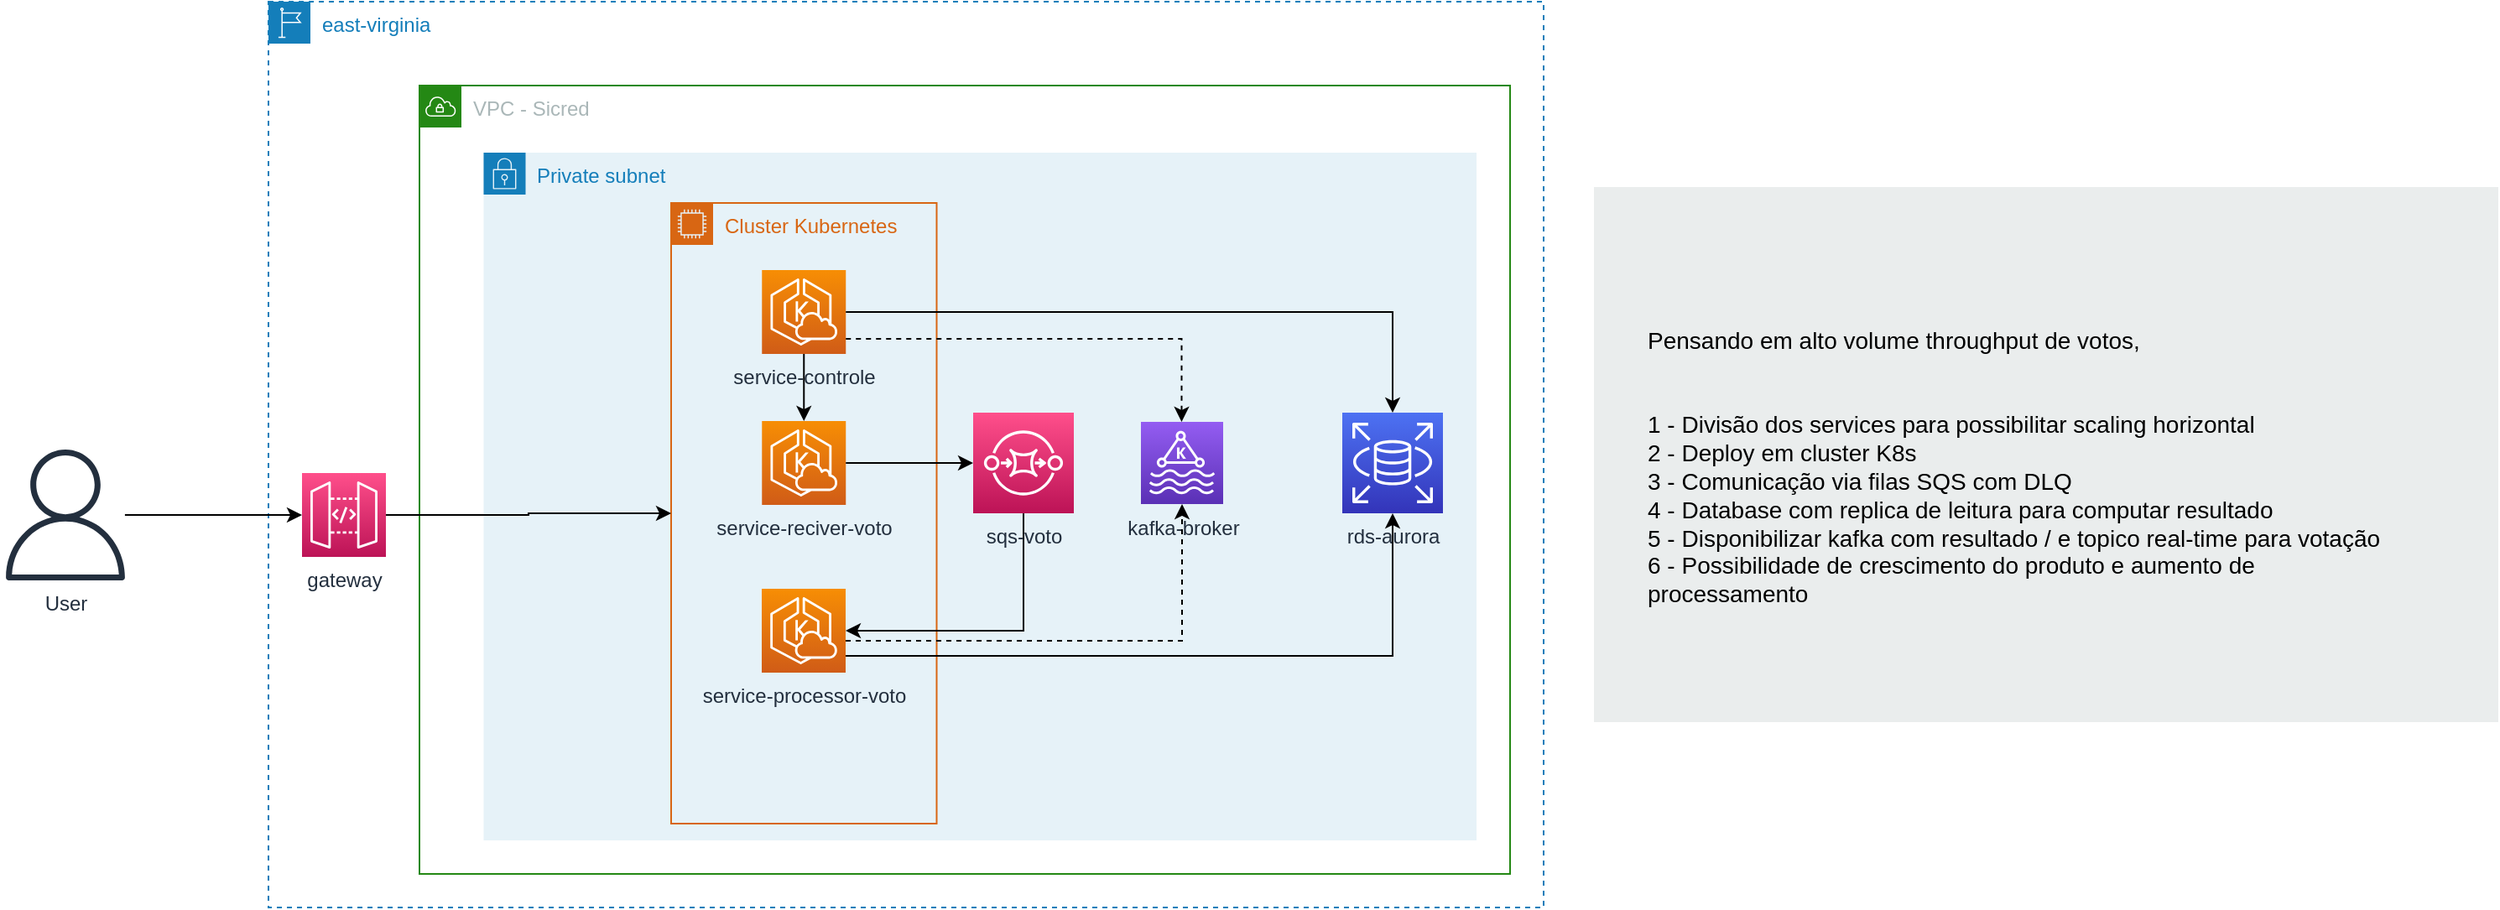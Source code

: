 <mxfile version="21.2.9" type="github">
  <diagram id="l5kEVt3YbBkV7pDMokmg" name="Página-2">
    <mxGraphModel dx="1687" dy="899" grid="1" gridSize="10" guides="1" tooltips="1" connect="1" arrows="1" fold="1" page="1" pageScale="1" pageWidth="827" pageHeight="1169" math="0" shadow="0">
      <root>
        <mxCell id="0" />
        <mxCell id="1" parent="0" />
        <mxCell id="tX1Yvi4Rgf9pde_puy43-1" value="" style="rounded=0;whiteSpace=wrap;html=1;fillColor=#EAEDED;fontSize=22;fontColor=#FFFFFF;strokeColor=none;labelBackgroundColor=none;" vertex="1" parent="1">
          <mxGeometry x="970" y="229.5" width="539" height="319" as="geometry" />
        </mxCell>
        <mxCell id="hyvYPS2E76F4ZWTRdmpd-5" value="east-virginia" style="points=[[0,0],[0.25,0],[0.5,0],[0.75,0],[1,0],[1,0.25],[1,0.5],[1,0.75],[1,1],[0.75,1],[0.5,1],[0.25,1],[0,1],[0,0.75],[0,0.5],[0,0.25]];outlineConnect=0;gradientColor=none;html=1;whiteSpace=wrap;fontSize=12;fontStyle=0;container=1;pointerEvents=0;collapsible=0;recursiveResize=0;shape=mxgraph.aws4.group;grIcon=mxgraph.aws4.group_region;strokeColor=#147EBA;fillColor=none;verticalAlign=top;align=left;spacingLeft=30;fontColor=#147EBA;dashed=1;" vertex="1" parent="1">
          <mxGeometry x="180" y="119" width="760" height="540" as="geometry" />
        </mxCell>
        <mxCell id="hyvYPS2E76F4ZWTRdmpd-6" value="VPC - Sicred" style="points=[[0,0],[0.25,0],[0.5,0],[0.75,0],[1,0],[1,0.25],[1,0.5],[1,0.75],[1,1],[0.75,1],[0.5,1],[0.25,1],[0,1],[0,0.75],[0,0.5],[0,0.25]];outlineConnect=0;gradientColor=none;html=1;whiteSpace=wrap;fontSize=12;fontStyle=0;container=1;pointerEvents=0;collapsible=0;recursiveResize=0;shape=mxgraph.aws4.group;grIcon=mxgraph.aws4.group_vpc;strokeColor=#248814;fillColor=none;verticalAlign=top;align=left;spacingLeft=30;fontColor=#AAB7B8;dashed=0;" vertex="1" parent="hyvYPS2E76F4ZWTRdmpd-5">
          <mxGeometry x="90" y="50" width="650" height="470" as="geometry" />
        </mxCell>
        <mxCell id="hyvYPS2E76F4ZWTRdmpd-7" value="Private subnet" style="points=[[0,0],[0.25,0],[0.5,0],[0.75,0],[1,0],[1,0.25],[1,0.5],[1,0.75],[1,1],[0.75,1],[0.5,1],[0.25,1],[0,1],[0,0.75],[0,0.5],[0,0.25]];outlineConnect=0;gradientColor=none;html=1;whiteSpace=wrap;fontSize=12;fontStyle=0;container=1;pointerEvents=0;collapsible=0;recursiveResize=0;shape=mxgraph.aws4.group;grIcon=mxgraph.aws4.group_security_group;grStroke=0;strokeColor=#147EBA;fillColor=#E6F2F8;verticalAlign=top;align=left;spacingLeft=30;fontColor=#147EBA;dashed=0;" vertex="1" parent="hyvYPS2E76F4ZWTRdmpd-6">
          <mxGeometry x="38.25" y="40" width="591.75" height="410" as="geometry" />
        </mxCell>
        <mxCell id="hyvYPS2E76F4ZWTRdmpd-10" value="Cluster Kubernetes" style="points=[[0,0],[0.25,0],[0.5,0],[0.75,0],[1,0],[1,0.25],[1,0.5],[1,0.75],[1,1],[0.75,1],[0.5,1],[0.25,1],[0,1],[0,0.75],[0,0.5],[0,0.25]];outlineConnect=0;gradientColor=none;html=1;whiteSpace=wrap;fontSize=12;fontStyle=0;container=1;pointerEvents=0;collapsible=0;recursiveResize=0;shape=mxgraph.aws4.group;grIcon=mxgraph.aws4.group_ec2_instance_contents;strokeColor=#D86613;fillColor=none;verticalAlign=top;align=left;spacingLeft=30;fontColor=#D86613;dashed=0;" vertex="1" parent="hyvYPS2E76F4ZWTRdmpd-7">
          <mxGeometry x="111.75" y="30" width="158.25" height="370" as="geometry" />
        </mxCell>
        <mxCell id="hyvYPS2E76F4ZWTRdmpd-15" style="edgeStyle=orthogonalEdgeStyle;rounded=0;orthogonalLoop=1;jettySize=auto;html=1;" edge="1" parent="hyvYPS2E76F4ZWTRdmpd-10" source="hyvYPS2E76F4ZWTRdmpd-11" target="hyvYPS2E76F4ZWTRdmpd-12">
          <mxGeometry relative="1" as="geometry" />
        </mxCell>
        <mxCell id="hyvYPS2E76F4ZWTRdmpd-11" value="service-controle" style="sketch=0;points=[[0,0,0],[0.25,0,0],[0.5,0,0],[0.75,0,0],[1,0,0],[0,1,0],[0.25,1,0],[0.5,1,0],[0.75,1,0],[1,1,0],[0,0.25,0],[0,0.5,0],[0,0.75,0],[1,0.25,0],[1,0.5,0],[1,0.75,0]];outlineConnect=0;fontColor=#232F3E;gradientColor=#F78E04;gradientDirection=north;fillColor=#D05C17;strokeColor=#ffffff;dashed=0;verticalLabelPosition=bottom;verticalAlign=top;align=center;html=1;fontSize=12;fontStyle=0;aspect=fixed;shape=mxgraph.aws4.resourceIcon;resIcon=mxgraph.aws4.eks_cloud;" vertex="1" parent="hyvYPS2E76F4ZWTRdmpd-10">
          <mxGeometry x="54.13" y="40" width="50" height="50" as="geometry" />
        </mxCell>
        <mxCell id="hyvYPS2E76F4ZWTRdmpd-12" value="service-reciver-voto" style="sketch=0;points=[[0,0,0],[0.25,0,0],[0.5,0,0],[0.75,0,0],[1,0,0],[0,1,0],[0.25,1,0],[0.5,1,0],[0.75,1,0],[1,1,0],[0,0.25,0],[0,0.5,0],[0,0.75,0],[1,0.25,0],[1,0.5,0],[1,0.75,0]];outlineConnect=0;fontColor=#232F3E;gradientColor=#F78E04;gradientDirection=north;fillColor=#D05C17;strokeColor=#ffffff;dashed=0;verticalLabelPosition=bottom;verticalAlign=top;align=center;html=1;fontSize=12;fontStyle=0;aspect=fixed;shape=mxgraph.aws4.resourceIcon;resIcon=mxgraph.aws4.eks_cloud;" vertex="1" parent="hyvYPS2E76F4ZWTRdmpd-10">
          <mxGeometry x="54.13" y="130" width="50" height="50" as="geometry" />
        </mxCell>
        <mxCell id="hyvYPS2E76F4ZWTRdmpd-13" value="service-processor-voto" style="sketch=0;points=[[0,0,0],[0.25,0,0],[0.5,0,0],[0.75,0,0],[1,0,0],[0,1,0],[0.25,1,0],[0.5,1,0],[0.75,1,0],[1,1,0],[0,0.25,0],[0,0.5,0],[0,0.75,0],[1,0.25,0],[1,0.5,0],[1,0.75,0]];outlineConnect=0;fontColor=#232F3E;gradientColor=#F78E04;gradientDirection=north;fillColor=#D05C17;strokeColor=#ffffff;dashed=0;verticalLabelPosition=bottom;verticalAlign=top;align=center;html=1;fontSize=12;fontStyle=0;aspect=fixed;shape=mxgraph.aws4.resourceIcon;resIcon=mxgraph.aws4.eks_cloud;" vertex="1" parent="hyvYPS2E76F4ZWTRdmpd-10">
          <mxGeometry x="54" y="230" width="50" height="50" as="geometry" />
        </mxCell>
        <mxCell id="hyvYPS2E76F4ZWTRdmpd-16" value="rds-aurora" style="sketch=0;points=[[0,0,0],[0.25,0,0],[0.5,0,0],[0.75,0,0],[1,0,0],[0,1,0],[0.25,1,0],[0.5,1,0],[0.75,1,0],[1,1,0],[0,0.25,0],[0,0.5,0],[0,0.75,0],[1,0.25,0],[1,0.5,0],[1,0.75,0]];outlineConnect=0;fontColor=#232F3E;gradientColor=#4D72F3;gradientDirection=north;fillColor=#3334B9;strokeColor=#ffffff;dashed=0;verticalLabelPosition=bottom;verticalAlign=top;align=center;html=1;fontSize=12;fontStyle=0;aspect=fixed;shape=mxgraph.aws4.resourceIcon;resIcon=mxgraph.aws4.rds;" vertex="1" parent="hyvYPS2E76F4ZWTRdmpd-7">
          <mxGeometry x="511.75" y="155" width="60" height="60" as="geometry" />
        </mxCell>
        <mxCell id="hyvYPS2E76F4ZWTRdmpd-17" style="edgeStyle=orthogonalEdgeStyle;rounded=0;orthogonalLoop=1;jettySize=auto;html=1;entryX=0.5;entryY=0;entryDx=0;entryDy=0;entryPerimeter=0;" edge="1" parent="hyvYPS2E76F4ZWTRdmpd-7" source="hyvYPS2E76F4ZWTRdmpd-11" target="hyvYPS2E76F4ZWTRdmpd-16">
          <mxGeometry relative="1" as="geometry" />
        </mxCell>
        <mxCell id="hyvYPS2E76F4ZWTRdmpd-20" style="edgeStyle=orthogonalEdgeStyle;rounded=0;orthogonalLoop=1;jettySize=auto;html=1;entryX=1;entryY=0.5;entryDx=0;entryDy=0;entryPerimeter=0;" edge="1" parent="hyvYPS2E76F4ZWTRdmpd-7" source="hyvYPS2E76F4ZWTRdmpd-18" target="hyvYPS2E76F4ZWTRdmpd-13">
          <mxGeometry relative="1" as="geometry">
            <Array as="points">
              <mxPoint x="322" y="285" />
            </Array>
          </mxGeometry>
        </mxCell>
        <mxCell id="hyvYPS2E76F4ZWTRdmpd-18" value="sqs-voto" style="sketch=0;points=[[0,0,0],[0.25,0,0],[0.5,0,0],[0.75,0,0],[1,0,0],[0,1,0],[0.25,1,0],[0.5,1,0],[0.75,1,0],[1,1,0],[0,0.25,0],[0,0.5,0],[0,0.75,0],[1,0.25,0],[1,0.5,0],[1,0.75,0]];outlineConnect=0;fontColor=#232F3E;gradientColor=#FF4F8B;gradientDirection=north;fillColor=#BC1356;strokeColor=#ffffff;dashed=0;verticalLabelPosition=bottom;verticalAlign=top;align=center;html=1;fontSize=12;fontStyle=0;aspect=fixed;shape=mxgraph.aws4.resourceIcon;resIcon=mxgraph.aws4.sqs;" vertex="1" parent="hyvYPS2E76F4ZWTRdmpd-7">
          <mxGeometry x="291.75" y="155" width="60" height="60" as="geometry" />
        </mxCell>
        <mxCell id="hyvYPS2E76F4ZWTRdmpd-19" style="edgeStyle=orthogonalEdgeStyle;rounded=0;orthogonalLoop=1;jettySize=auto;html=1;" edge="1" parent="hyvYPS2E76F4ZWTRdmpd-7" source="hyvYPS2E76F4ZWTRdmpd-12" target="hyvYPS2E76F4ZWTRdmpd-18">
          <mxGeometry relative="1" as="geometry" />
        </mxCell>
        <mxCell id="hyvYPS2E76F4ZWTRdmpd-21" style="edgeStyle=orthogonalEdgeStyle;rounded=0;orthogonalLoop=1;jettySize=auto;html=1;entryX=0.5;entryY=1;entryDx=0;entryDy=0;entryPerimeter=0;" edge="1" parent="hyvYPS2E76F4ZWTRdmpd-7" source="hyvYPS2E76F4ZWTRdmpd-13" target="hyvYPS2E76F4ZWTRdmpd-16">
          <mxGeometry relative="1" as="geometry">
            <Array as="points">
              <mxPoint x="542" y="300" />
            </Array>
          </mxGeometry>
        </mxCell>
        <mxCell id="hyvYPS2E76F4ZWTRdmpd-24" value="kafka-broker" style="sketch=0;points=[[0,0,0],[0.25,0,0],[0.5,0,0],[0.75,0,0],[1,0,0],[0,1,0],[0.25,1,0],[0.5,1,0],[0.75,1,0],[1,1,0],[0,0.25,0],[0,0.5,0],[0,0.75,0],[1,0.25,0],[1,0.5,0],[1,0.75,0]];outlineConnect=0;fontColor=#232F3E;gradientColor=#945DF2;gradientDirection=north;fillColor=#5A30B5;strokeColor=#ffffff;dashed=0;verticalLabelPosition=bottom;verticalAlign=top;align=center;html=1;fontSize=12;fontStyle=0;aspect=fixed;shape=mxgraph.aws4.resourceIcon;resIcon=mxgraph.aws4.managed_streaming_for_kafka;" vertex="1" parent="hyvYPS2E76F4ZWTRdmpd-7">
          <mxGeometry x="391.75" y="160.5" width="49" height="49" as="geometry" />
        </mxCell>
        <mxCell id="tZCmMOJt0uRAdDPuVb3x-2" style="edgeStyle=orthogonalEdgeStyle;rounded=0;orthogonalLoop=1;jettySize=auto;html=1;dashed=1;" edge="1" parent="hyvYPS2E76F4ZWTRdmpd-7" source="hyvYPS2E76F4ZWTRdmpd-11" target="hyvYPS2E76F4ZWTRdmpd-24">
          <mxGeometry relative="1" as="geometry">
            <Array as="points">
              <mxPoint x="416" y="111" />
            </Array>
          </mxGeometry>
        </mxCell>
        <mxCell id="tZCmMOJt0uRAdDPuVb3x-3" style="edgeStyle=orthogonalEdgeStyle;rounded=0;orthogonalLoop=1;jettySize=auto;html=1;entryX=0.5;entryY=1;entryDx=0;entryDy=0;entryPerimeter=0;dashed=1;" edge="1" parent="hyvYPS2E76F4ZWTRdmpd-7" source="hyvYPS2E76F4ZWTRdmpd-13" target="hyvYPS2E76F4ZWTRdmpd-24">
          <mxGeometry relative="1" as="geometry">
            <Array as="points">
              <mxPoint x="416" y="291" />
            </Array>
          </mxGeometry>
        </mxCell>
        <mxCell id="hyvYPS2E76F4ZWTRdmpd-23" style="edgeStyle=orthogonalEdgeStyle;rounded=0;orthogonalLoop=1;jettySize=auto;html=1;" edge="1" parent="hyvYPS2E76F4ZWTRdmpd-5" source="hyvYPS2E76F4ZWTRdmpd-8" target="hyvYPS2E76F4ZWTRdmpd-10">
          <mxGeometry relative="1" as="geometry" />
        </mxCell>
        <mxCell id="hyvYPS2E76F4ZWTRdmpd-8" value="gateway" style="sketch=0;points=[[0,0,0],[0.25,0,0],[0.5,0,0],[0.75,0,0],[1,0,0],[0,1,0],[0.25,1,0],[0.5,1,0],[0.75,1,0],[1,1,0],[0,0.25,0],[0,0.5,0],[0,0.75,0],[1,0.25,0],[1,0.5,0],[1,0.75,0]];outlineConnect=0;fontColor=#232F3E;gradientColor=#FF4F8B;gradientDirection=north;fillColor=#BC1356;strokeColor=#ffffff;dashed=0;verticalLabelPosition=bottom;verticalAlign=top;align=center;html=1;fontSize=12;fontStyle=0;aspect=fixed;shape=mxgraph.aws4.resourceIcon;resIcon=mxgraph.aws4.api_gateway;" vertex="1" parent="hyvYPS2E76F4ZWTRdmpd-5">
          <mxGeometry x="20" y="281" width="50" height="50" as="geometry" />
        </mxCell>
        <mxCell id="hyvYPS2E76F4ZWTRdmpd-22" style="edgeStyle=orthogonalEdgeStyle;rounded=0;orthogonalLoop=1;jettySize=auto;html=1;entryX=0;entryY=0.5;entryDx=0;entryDy=0;entryPerimeter=0;" edge="1" parent="1" source="hyvYPS2E76F4ZWTRdmpd-1" target="hyvYPS2E76F4ZWTRdmpd-8">
          <mxGeometry relative="1" as="geometry" />
        </mxCell>
        <mxCell id="hyvYPS2E76F4ZWTRdmpd-1" value="User" style="outlineConnect=0;fontColor=#232F3E;gradientColor=none;fillColor=#232F3E;strokeColor=none;dashed=0;verticalLabelPosition=bottom;verticalAlign=top;align=center;html=1;fontSize=12;fontStyle=0;aspect=fixed;pointerEvents=1;shape=mxgraph.aws4.user;labelBackgroundColor=none;" vertex="1" parent="1">
          <mxGeometry x="20" y="386" width="78" height="78" as="geometry" />
        </mxCell>
        <mxCell id="nOU13aWYRzHaqaGv9f-A-10" value="&lt;span&gt;Pensando em alto volume&amp;nbsp;&lt;/span&gt;throughput de votos,&lt;br&gt;&lt;br&gt;&lt;br&gt;1 - Divisão dos services para possibilitar scaling horizontal&lt;br&gt;2 - Deploy em cluster K8s&lt;br&gt;3 - Comunicação via filas SQS com DLQ&lt;br&gt;4 - Database com replica de leitura para computar resultado&lt;br&gt;5 - Disponibilizar kafka com resultado / e topico real-time para votação&lt;br&gt;6 - Possibilidade de crescimento do produto e aumento de processamento" style="text;html=1;align=left;verticalAlign=top;spacingTop=-4;fontSize=14;labelBackgroundColor=none;whiteSpace=wrap;" vertex="1" parent="1">
          <mxGeometry x="1000" y="310" width="449" height="118" as="geometry" />
        </mxCell>
      </root>
    </mxGraphModel>
  </diagram>
</mxfile>
